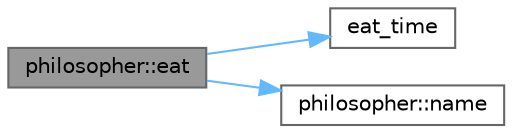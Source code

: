 digraph "philosopher::eat"
{
 // LATEX_PDF_SIZE
  bgcolor="transparent";
  edge [fontname=Helvetica,fontsize=10,labelfontname=Helvetica,labelfontsize=10];
  node [fontname=Helvetica,fontsize=10,shape=box,height=0.2,width=0.4];
  rankdir="LR";
  Node1 [id="Node000001",label="philosopher::eat",height=0.2,width=0.4,color="gray40", fillcolor="grey60", style="filled", fontcolor="black",tooltip=" "];
  Node1 -> Node2 [id="edge1_Node000001_Node000002",color="steelblue1",style="solid",tooltip=" "];
  Node2 [id="Node000002",label="eat_time",height=0.2,width=0.4,color="grey40", fillcolor="white", style="filled",URL="$dining__philosophers_8cpp.html#aec27f4b70cd698f53124c15fc954e6f8",tooltip=" "];
  Node1 -> Node3 [id="edge2_Node000001_Node000003",color="steelblue1",style="solid",tooltip=" "];
  Node3 [id="Node000003",label="philosopher::name",height=0.2,width=0.4,color="grey40", fillcolor="white", style="filled",URL="$classphilosopher.html#a8ffe46b00f5e484907522e4ca011a333",tooltip=" "];
}
